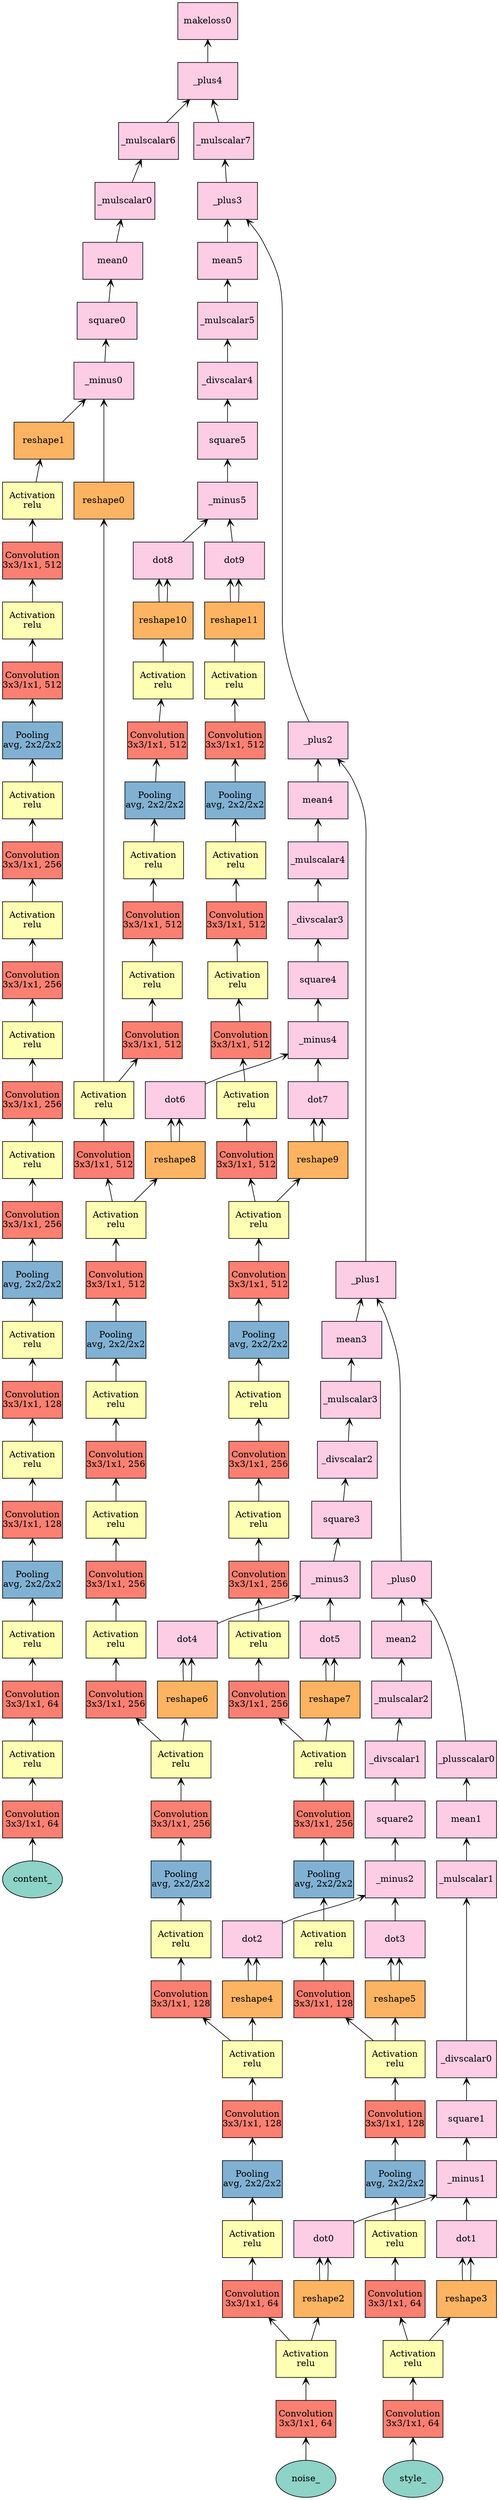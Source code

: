 digraph plot {
	noise_ [label=noise_ fillcolor="#8dd3c7" fixedsize=true height=0.8034 shape=oval style=filled width=1.3]
	noise_conv1_1 [label="Convolution\n3x3/1x1, 64" fillcolor="#fb8072" fixedsize=true height=0.8034 shape=box style=filled width=1.3]
	noise_relu1_1 [label="Activation\nrelu" fillcolor="#ffffb3" fixedsize=true height=0.8034 shape=box style=filled width=1.3]
	noise_conv1_2 [label="Convolution\n3x3/1x1, 64" fillcolor="#fb8072" fixedsize=true height=0.8034 shape=box style=filled width=1.3]
	noise_relu1_2 [label="Activation\nrelu" fillcolor="#ffffb3" fixedsize=true height=0.8034 shape=box style=filled width=1.3]
	noise_pool1 [label="Pooling\navg, 2x2/2x2" fillcolor="#80b1d3" fixedsize=true height=0.8034 shape=box style=filled width=1.3]
	noise_conv2_1 [label="Convolution\n3x3/1x1, 128" fillcolor="#fb8072" fixedsize=true height=0.8034 shape=box style=filled width=1.3]
	noise_relu2_1 [label="Activation\nrelu" fillcolor="#ffffb3" fixedsize=true height=0.8034 shape=box style=filled width=1.3]
	noise_conv2_2 [label="Convolution\n3x3/1x1, 128" fillcolor="#fb8072" fixedsize=true height=0.8034 shape=box style=filled width=1.3]
	noise_relu2_2 [label="Activation\nrelu" fillcolor="#ffffb3" fixedsize=true height=0.8034 shape=box style=filled width=1.3]
	noise_pool2 [label="Pooling\navg, 2x2/2x2" fillcolor="#80b1d3" fixedsize=true height=0.8034 shape=box style=filled width=1.3]
	noise_conv3_1 [label="Convolution\n3x3/1x1, 256" fillcolor="#fb8072" fixedsize=true height=0.8034 shape=box style=filled width=1.3]
	noise_relu3_1 [label="Activation\nrelu" fillcolor="#ffffb3" fixedsize=true height=0.8034 shape=box style=filled width=1.3]
	noise_conv3_2 [label="Convolution\n3x3/1x1, 256" fillcolor="#fb8072" fixedsize=true height=0.8034 shape=box style=filled width=1.3]
	noise_relu3_2 [label="Activation\nrelu" fillcolor="#ffffb3" fixedsize=true height=0.8034 shape=box style=filled width=1.3]
	noise_conv3_3 [label="Convolution\n3x3/1x1, 256" fillcolor="#fb8072" fixedsize=true height=0.8034 shape=box style=filled width=1.3]
	noise_relu3_3 [label="Activation\nrelu" fillcolor="#ffffb3" fixedsize=true height=0.8034 shape=box style=filled width=1.3]
	noise_conv3_4 [label="Convolution\n3x3/1x1, 256" fillcolor="#fb8072" fixedsize=true height=0.8034 shape=box style=filled width=1.3]
	noise_relu3_4 [label="Activation\nrelu" fillcolor="#ffffb3" fixedsize=true height=0.8034 shape=box style=filled width=1.3]
	noise_pool3 [label="Pooling\navg, 2x2/2x2" fillcolor="#80b1d3" fixedsize=true height=0.8034 shape=box style=filled width=1.3]
	noise_conv4_1 [label="Convolution\n3x3/1x1, 512" fillcolor="#fb8072" fixedsize=true height=0.8034 shape=box style=filled width=1.3]
	noise_relu4_1 [label="Activation\nrelu" fillcolor="#ffffb3" fixedsize=true height=0.8034 shape=box style=filled width=1.3]
	noise_conv4_2 [label="Convolution\n3x3/1x1, 512" fillcolor="#fb8072" fixedsize=true height=0.8034 shape=box style=filled width=1.3]
	noise_relu4_2 [label="Activation\nrelu" fillcolor="#ffffb3" fixedsize=true height=0.8034 shape=box style=filled width=1.3]
	reshape0 [label=reshape0 fillcolor="#fdb462" fixedsize=true height=0.8034 shape=box style=filled width=1.3]
	content_ [label=content_ fillcolor="#8dd3c7" fixedsize=true height=0.8034 shape=oval style=filled width=1.3]
	content_conv1_1 [label="Convolution\n3x3/1x1, 64" fillcolor="#fb8072" fixedsize=true height=0.8034 shape=box style=filled width=1.3]
	content_relu1_1 [label="Activation\nrelu" fillcolor="#ffffb3" fixedsize=true height=0.8034 shape=box style=filled width=1.3]
	content_conv1_2 [label="Convolution\n3x3/1x1, 64" fillcolor="#fb8072" fixedsize=true height=0.8034 shape=box style=filled width=1.3]
	content_relu1_2 [label="Activation\nrelu" fillcolor="#ffffb3" fixedsize=true height=0.8034 shape=box style=filled width=1.3]
	content_pool1 [label="Pooling\navg, 2x2/2x2" fillcolor="#80b1d3" fixedsize=true height=0.8034 shape=box style=filled width=1.3]
	content_conv2_1 [label="Convolution\n3x3/1x1, 128" fillcolor="#fb8072" fixedsize=true height=0.8034 shape=box style=filled width=1.3]
	content_relu2_1 [label="Activation\nrelu" fillcolor="#ffffb3" fixedsize=true height=0.8034 shape=box style=filled width=1.3]
	content_conv2_2 [label="Convolution\n3x3/1x1, 128" fillcolor="#fb8072" fixedsize=true height=0.8034 shape=box style=filled width=1.3]
	content_relu2_2 [label="Activation\nrelu" fillcolor="#ffffb3" fixedsize=true height=0.8034 shape=box style=filled width=1.3]
	content_pool2 [label="Pooling\navg, 2x2/2x2" fillcolor="#80b1d3" fixedsize=true height=0.8034 shape=box style=filled width=1.3]
	content_conv3_1 [label="Convolution\n3x3/1x1, 256" fillcolor="#fb8072" fixedsize=true height=0.8034 shape=box style=filled width=1.3]
	content_relu3_1 [label="Activation\nrelu" fillcolor="#ffffb3" fixedsize=true height=0.8034 shape=box style=filled width=1.3]
	content_conv3_2 [label="Convolution\n3x3/1x1, 256" fillcolor="#fb8072" fixedsize=true height=0.8034 shape=box style=filled width=1.3]
	content_relu3_2 [label="Activation\nrelu" fillcolor="#ffffb3" fixedsize=true height=0.8034 shape=box style=filled width=1.3]
	content_conv3_3 [label="Convolution\n3x3/1x1, 256" fillcolor="#fb8072" fixedsize=true height=0.8034 shape=box style=filled width=1.3]
	content_relu3_3 [label="Activation\nrelu" fillcolor="#ffffb3" fixedsize=true height=0.8034 shape=box style=filled width=1.3]
	content_conv3_4 [label="Convolution\n3x3/1x1, 256" fillcolor="#fb8072" fixedsize=true height=0.8034 shape=box style=filled width=1.3]
	content_relu3_4 [label="Activation\nrelu" fillcolor="#ffffb3" fixedsize=true height=0.8034 shape=box style=filled width=1.3]
	content_pool3 [label="Pooling\navg, 2x2/2x2" fillcolor="#80b1d3" fixedsize=true height=0.8034 shape=box style=filled width=1.3]
	content_conv4_1 [label="Convolution\n3x3/1x1, 512" fillcolor="#fb8072" fixedsize=true height=0.8034 shape=box style=filled width=1.3]
	content_relu4_1 [label="Activation\nrelu" fillcolor="#ffffb3" fixedsize=true height=0.8034 shape=box style=filled width=1.3]
	content_conv4_2 [label="Convolution\n3x3/1x1, 512" fillcolor="#fb8072" fixedsize=true height=0.8034 shape=box style=filled width=1.3]
	content_relu4_2 [label="Activation\nrelu" fillcolor="#ffffb3" fixedsize=true height=0.8034 shape=box style=filled width=1.3]
	reshape1 [label=reshape1 fillcolor="#fdb462" fixedsize=true height=0.8034 shape=box style=filled width=1.3]
	_minus0 [label=_minus0 fillcolor="#fccde5" fixedsize=true height=0.8034 shape=box style=filled width=1.3]
	square0 [label=square0 fillcolor="#fccde5" fixedsize=true height=0.8034 shape=box style=filled width=1.3]
	mean0 [label=mean0 fillcolor="#fccde5" fixedsize=true height=0.8034 shape=box style=filled width=1.3]
	_mulscalar0 [label=_mulscalar0 fillcolor="#fccde5" fixedsize=true height=0.8034 shape=box style=filled width=1.3]
	_mulscalar6 [label=_mulscalar6 fillcolor="#fccde5" fixedsize=true height=0.8034 shape=box style=filled width=1.3]
	reshape2 [label=reshape2 fillcolor="#fdb462" fixedsize=true height=0.8034 shape=box style=filled width=1.3]
	dot0 [label=dot0 fillcolor="#fccde5" fixedsize=true height=0.8034 shape=box style=filled width=1.3]
	style_ [label=style_ fillcolor="#8dd3c7" fixedsize=true height=0.8034 shape=oval style=filled width=1.3]
	style_conv1_1 [label="Convolution\n3x3/1x1, 64" fillcolor="#fb8072" fixedsize=true height=0.8034 shape=box style=filled width=1.3]
	style_relu1_1 [label="Activation\nrelu" fillcolor="#ffffb3" fixedsize=true height=0.8034 shape=box style=filled width=1.3]
	reshape3 [label=reshape3 fillcolor="#fdb462" fixedsize=true height=0.8034 shape=box style=filled width=1.3]
	dot1 [label=dot1 fillcolor="#fccde5" fixedsize=true height=0.8034 shape=box style=filled width=1.3]
	_minus1 [label=_minus1 fillcolor="#fccde5" fixedsize=true height=0.8034 shape=box style=filled width=1.3]
	square1 [label=square1 fillcolor="#fccde5" fixedsize=true height=0.8034 shape=box style=filled width=1.3]
	_divscalar0 [label=_divscalar0 fillcolor="#fccde5" fixedsize=true height=0.8034 shape=box style=filled width=1.3]
	_mulscalar1 [label=_mulscalar1 fillcolor="#fccde5" fixedsize=true height=0.8034 shape=box style=filled width=1.3]
	mean1 [label=mean1 fillcolor="#fccde5" fixedsize=true height=0.8034 shape=box style=filled width=1.3]
	_plusscalar0 [label=_plusscalar0 fillcolor="#fccde5" fixedsize=true height=0.8034 shape=box style=filled width=1.3]
	reshape4 [label=reshape4 fillcolor="#fdb462" fixedsize=true height=0.8034 shape=box style=filled width=1.3]
	dot2 [label=dot2 fillcolor="#fccde5" fixedsize=true height=0.8034 shape=box style=filled width=1.3]
	style_conv1_2 [label="Convolution\n3x3/1x1, 64" fillcolor="#fb8072" fixedsize=true height=0.8034 shape=box style=filled width=1.3]
	style_relu1_2 [label="Activation\nrelu" fillcolor="#ffffb3" fixedsize=true height=0.8034 shape=box style=filled width=1.3]
	style_pool1 [label="Pooling\navg, 2x2/2x2" fillcolor="#80b1d3" fixedsize=true height=0.8034 shape=box style=filled width=1.3]
	style_conv2_1 [label="Convolution\n3x3/1x1, 128" fillcolor="#fb8072" fixedsize=true height=0.8034 shape=box style=filled width=1.3]
	style_relu2_1 [label="Activation\nrelu" fillcolor="#ffffb3" fixedsize=true height=0.8034 shape=box style=filled width=1.3]
	reshape5 [label=reshape5 fillcolor="#fdb462" fixedsize=true height=0.8034 shape=box style=filled width=1.3]
	dot3 [label=dot3 fillcolor="#fccde5" fixedsize=true height=0.8034 shape=box style=filled width=1.3]
	_minus2 [label=_minus2 fillcolor="#fccde5" fixedsize=true height=0.8034 shape=box style=filled width=1.3]
	square2 [label=square2 fillcolor="#fccde5" fixedsize=true height=0.8034 shape=box style=filled width=1.3]
	_divscalar1 [label=_divscalar1 fillcolor="#fccde5" fixedsize=true height=0.8034 shape=box style=filled width=1.3]
	_mulscalar2 [label=_mulscalar2 fillcolor="#fccde5" fixedsize=true height=0.8034 shape=box style=filled width=1.3]
	mean2 [label=mean2 fillcolor="#fccde5" fixedsize=true height=0.8034 shape=box style=filled width=1.3]
	_plus0 [label=_plus0 fillcolor="#fccde5" fixedsize=true height=0.8034 shape=box style=filled width=1.3]
	reshape6 [label=reshape6 fillcolor="#fdb462" fixedsize=true height=0.8034 shape=box style=filled width=1.3]
	dot4 [label=dot4 fillcolor="#fccde5" fixedsize=true height=0.8034 shape=box style=filled width=1.3]
	style_conv2_2 [label="Convolution\n3x3/1x1, 128" fillcolor="#fb8072" fixedsize=true height=0.8034 shape=box style=filled width=1.3]
	style_relu2_2 [label="Activation\nrelu" fillcolor="#ffffb3" fixedsize=true height=0.8034 shape=box style=filled width=1.3]
	style_pool2 [label="Pooling\navg, 2x2/2x2" fillcolor="#80b1d3" fixedsize=true height=0.8034 shape=box style=filled width=1.3]
	style_conv3_1 [label="Convolution\n3x3/1x1, 256" fillcolor="#fb8072" fixedsize=true height=0.8034 shape=box style=filled width=1.3]
	style_relu3_1 [label="Activation\nrelu" fillcolor="#ffffb3" fixedsize=true height=0.8034 shape=box style=filled width=1.3]
	reshape7 [label=reshape7 fillcolor="#fdb462" fixedsize=true height=0.8034 shape=box style=filled width=1.3]
	dot5 [label=dot5 fillcolor="#fccde5" fixedsize=true height=0.8034 shape=box style=filled width=1.3]
	_minus3 [label=_minus3 fillcolor="#fccde5" fixedsize=true height=0.8034 shape=box style=filled width=1.3]
	square3 [label=square3 fillcolor="#fccde5" fixedsize=true height=0.8034 shape=box style=filled width=1.3]
	_divscalar2 [label=_divscalar2 fillcolor="#fccde5" fixedsize=true height=0.8034 shape=box style=filled width=1.3]
	_mulscalar3 [label=_mulscalar3 fillcolor="#fccde5" fixedsize=true height=0.8034 shape=box style=filled width=1.3]
	mean3 [label=mean3 fillcolor="#fccde5" fixedsize=true height=0.8034 shape=box style=filled width=1.3]
	_plus1 [label=_plus1 fillcolor="#fccde5" fixedsize=true height=0.8034 shape=box style=filled width=1.3]
	reshape8 [label=reshape8 fillcolor="#fdb462" fixedsize=true height=0.8034 shape=box style=filled width=1.3]
	dot6 [label=dot6 fillcolor="#fccde5" fixedsize=true height=0.8034 shape=box style=filled width=1.3]
	style_conv3_2 [label="Convolution\n3x3/1x1, 256" fillcolor="#fb8072" fixedsize=true height=0.8034 shape=box style=filled width=1.3]
	style_relu3_2 [label="Activation\nrelu" fillcolor="#ffffb3" fixedsize=true height=0.8034 shape=box style=filled width=1.3]
	style_conv3_3 [label="Convolution\n3x3/1x1, 256" fillcolor="#fb8072" fixedsize=true height=0.8034 shape=box style=filled width=1.3]
	style_relu3_3 [label="Activation\nrelu" fillcolor="#ffffb3" fixedsize=true height=0.8034 shape=box style=filled width=1.3]
	style_conv3_4 [label="Convolution\n3x3/1x1, 256" fillcolor="#fb8072" fixedsize=true height=0.8034 shape=box style=filled width=1.3]
	style_relu3_4 [label="Activation\nrelu" fillcolor="#ffffb3" fixedsize=true height=0.8034 shape=box style=filled width=1.3]
	style_pool3 [label="Pooling\navg, 2x2/2x2" fillcolor="#80b1d3" fixedsize=true height=0.8034 shape=box style=filled width=1.3]
	style_conv4_1 [label="Convolution\n3x3/1x1, 512" fillcolor="#fb8072" fixedsize=true height=0.8034 shape=box style=filled width=1.3]
	style_relu4_1 [label="Activation\nrelu" fillcolor="#ffffb3" fixedsize=true height=0.8034 shape=box style=filled width=1.3]
	reshape9 [label=reshape9 fillcolor="#fdb462" fixedsize=true height=0.8034 shape=box style=filled width=1.3]
	dot7 [label=dot7 fillcolor="#fccde5" fixedsize=true height=0.8034 shape=box style=filled width=1.3]
	_minus4 [label=_minus4 fillcolor="#fccde5" fixedsize=true height=0.8034 shape=box style=filled width=1.3]
	square4 [label=square4 fillcolor="#fccde5" fixedsize=true height=0.8034 shape=box style=filled width=1.3]
	_divscalar3 [label=_divscalar3 fillcolor="#fccde5" fixedsize=true height=0.8034 shape=box style=filled width=1.3]
	_mulscalar4 [label=_mulscalar4 fillcolor="#fccde5" fixedsize=true height=0.8034 shape=box style=filled width=1.3]
	mean4 [label=mean4 fillcolor="#fccde5" fixedsize=true height=0.8034 shape=box style=filled width=1.3]
	_plus2 [label=_plus2 fillcolor="#fccde5" fixedsize=true height=0.8034 shape=box style=filled width=1.3]
	noise_conv4_3 [label="Convolution\n3x3/1x1, 512" fillcolor="#fb8072" fixedsize=true height=0.8034 shape=box style=filled width=1.3]
	noise_relu4_3 [label="Activation\nrelu" fillcolor="#ffffb3" fixedsize=true height=0.8034 shape=box style=filled width=1.3]
	noise_conv4_4 [label="Convolution\n3x3/1x1, 512" fillcolor="#fb8072" fixedsize=true height=0.8034 shape=box style=filled width=1.3]
	noise_relu4_4 [label="Activation\nrelu" fillcolor="#ffffb3" fixedsize=true height=0.8034 shape=box style=filled width=1.3]
	noise_pool4 [label="Pooling\navg, 2x2/2x2" fillcolor="#80b1d3" fixedsize=true height=0.8034 shape=box style=filled width=1.3]
	noise_conv5_1 [label="Convolution\n3x3/1x1, 512" fillcolor="#fb8072" fixedsize=true height=0.8034 shape=box style=filled width=1.3]
	noise_relu5_1 [label="Activation\nrelu" fillcolor="#ffffb3" fixedsize=true height=0.8034 shape=box style=filled width=1.3]
	reshape10 [label=reshape10 fillcolor="#fdb462" fixedsize=true height=0.8034 shape=box style=filled width=1.3]
	dot8 [label=dot8 fillcolor="#fccde5" fixedsize=true height=0.8034 shape=box style=filled width=1.3]
	style_conv4_2 [label="Convolution\n3x3/1x1, 512" fillcolor="#fb8072" fixedsize=true height=0.8034 shape=box style=filled width=1.3]
	style_relu4_2 [label="Activation\nrelu" fillcolor="#ffffb3" fixedsize=true height=0.8034 shape=box style=filled width=1.3]
	style_conv4_3 [label="Convolution\n3x3/1x1, 512" fillcolor="#fb8072" fixedsize=true height=0.8034 shape=box style=filled width=1.3]
	style_relu4_3 [label="Activation\nrelu" fillcolor="#ffffb3" fixedsize=true height=0.8034 shape=box style=filled width=1.3]
	style_conv4_4 [label="Convolution\n3x3/1x1, 512" fillcolor="#fb8072" fixedsize=true height=0.8034 shape=box style=filled width=1.3]
	style_relu4_4 [label="Activation\nrelu" fillcolor="#ffffb3" fixedsize=true height=0.8034 shape=box style=filled width=1.3]
	style_pool4 [label="Pooling\navg, 2x2/2x2" fillcolor="#80b1d3" fixedsize=true height=0.8034 shape=box style=filled width=1.3]
	style_conv5_1 [label="Convolution\n3x3/1x1, 512" fillcolor="#fb8072" fixedsize=true height=0.8034 shape=box style=filled width=1.3]
	style_relu5_1 [label="Activation\nrelu" fillcolor="#ffffb3" fixedsize=true height=0.8034 shape=box style=filled width=1.3]
	reshape11 [label=reshape11 fillcolor="#fdb462" fixedsize=true height=0.8034 shape=box style=filled width=1.3]
	dot9 [label=dot9 fillcolor="#fccde5" fixedsize=true height=0.8034 shape=box style=filled width=1.3]
	_minus5 [label=_minus5 fillcolor="#fccde5" fixedsize=true height=0.8034 shape=box style=filled width=1.3]
	square5 [label=square5 fillcolor="#fccde5" fixedsize=true height=0.8034 shape=box style=filled width=1.3]
	_divscalar4 [label=_divscalar4 fillcolor="#fccde5" fixedsize=true height=0.8034 shape=box style=filled width=1.3]
	_mulscalar5 [label=_mulscalar5 fillcolor="#fccde5" fixedsize=true height=0.8034 shape=box style=filled width=1.3]
	mean5 [label=mean5 fillcolor="#fccde5" fixedsize=true height=0.8034 shape=box style=filled width=1.3]
	_plus3 [label=_plus3 fillcolor="#fccde5" fixedsize=true height=0.8034 shape=box style=filled width=1.3]
	_mulscalar7 [label=_mulscalar7 fillcolor="#fccde5" fixedsize=true height=0.8034 shape=box style=filled width=1.3]
	_plus4 [label=_plus4 fillcolor="#fccde5" fixedsize=true height=0.8034 shape=box style=filled width=1.3]
	makeloss0 [label=makeloss0 fillcolor="#fccde5" fixedsize=true height=0.8034 shape=box style=filled width=1.3]
	noise_conv1_1 -> noise_ [arrowtail=open dir=back]
	noise_relu1_1 -> noise_conv1_1 [arrowtail=open dir=back]
	noise_conv1_2 -> noise_relu1_1 [arrowtail=open dir=back]
	noise_relu1_2 -> noise_conv1_2 [arrowtail=open dir=back]
	noise_pool1 -> noise_relu1_2 [arrowtail=open dir=back]
	noise_conv2_1 -> noise_pool1 [arrowtail=open dir=back]
	noise_relu2_1 -> noise_conv2_1 [arrowtail=open dir=back]
	noise_conv2_2 -> noise_relu2_1 [arrowtail=open dir=back]
	noise_relu2_2 -> noise_conv2_2 [arrowtail=open dir=back]
	noise_pool2 -> noise_relu2_2 [arrowtail=open dir=back]
	noise_conv3_1 -> noise_pool2 [arrowtail=open dir=back]
	noise_relu3_1 -> noise_conv3_1 [arrowtail=open dir=back]
	noise_conv3_2 -> noise_relu3_1 [arrowtail=open dir=back]
	noise_relu3_2 -> noise_conv3_2 [arrowtail=open dir=back]
	noise_conv3_3 -> noise_relu3_2 [arrowtail=open dir=back]
	noise_relu3_3 -> noise_conv3_3 [arrowtail=open dir=back]
	noise_conv3_4 -> noise_relu3_3 [arrowtail=open dir=back]
	noise_relu3_4 -> noise_conv3_4 [arrowtail=open dir=back]
	noise_pool3 -> noise_relu3_4 [arrowtail=open dir=back]
	noise_conv4_1 -> noise_pool3 [arrowtail=open dir=back]
	noise_relu4_1 -> noise_conv4_1 [arrowtail=open dir=back]
	noise_conv4_2 -> noise_relu4_1 [arrowtail=open dir=back]
	noise_relu4_2 -> noise_conv4_2 [arrowtail=open dir=back]
	reshape0 -> noise_relu4_2 [arrowtail=open dir=back]
	content_conv1_1 -> content_ [arrowtail=open dir=back]
	content_relu1_1 -> content_conv1_1 [arrowtail=open dir=back]
	content_conv1_2 -> content_relu1_1 [arrowtail=open dir=back]
	content_relu1_2 -> content_conv1_2 [arrowtail=open dir=back]
	content_pool1 -> content_relu1_2 [arrowtail=open dir=back]
	content_conv2_1 -> content_pool1 [arrowtail=open dir=back]
	content_relu2_1 -> content_conv2_1 [arrowtail=open dir=back]
	content_conv2_2 -> content_relu2_1 [arrowtail=open dir=back]
	content_relu2_2 -> content_conv2_2 [arrowtail=open dir=back]
	content_pool2 -> content_relu2_2 [arrowtail=open dir=back]
	content_conv3_1 -> content_pool2 [arrowtail=open dir=back]
	content_relu3_1 -> content_conv3_1 [arrowtail=open dir=back]
	content_conv3_2 -> content_relu3_1 [arrowtail=open dir=back]
	content_relu3_2 -> content_conv3_2 [arrowtail=open dir=back]
	content_conv3_3 -> content_relu3_2 [arrowtail=open dir=back]
	content_relu3_3 -> content_conv3_3 [arrowtail=open dir=back]
	content_conv3_4 -> content_relu3_3 [arrowtail=open dir=back]
	content_relu3_4 -> content_conv3_4 [arrowtail=open dir=back]
	content_pool3 -> content_relu3_4 [arrowtail=open dir=back]
	content_conv4_1 -> content_pool3 [arrowtail=open dir=back]
	content_relu4_1 -> content_conv4_1 [arrowtail=open dir=back]
	content_conv4_2 -> content_relu4_1 [arrowtail=open dir=back]
	content_relu4_2 -> content_conv4_2 [arrowtail=open dir=back]
	reshape1 -> content_relu4_2 [arrowtail=open dir=back]
	_minus0 -> reshape0 [arrowtail=open dir=back]
	_minus0 -> reshape1 [arrowtail=open dir=back]
	square0 -> _minus0 [arrowtail=open dir=back]
	mean0 -> square0 [arrowtail=open dir=back]
	_mulscalar0 -> mean0 [arrowtail=open dir=back]
	_mulscalar6 -> _mulscalar0 [arrowtail=open dir=back]
	reshape2 -> noise_relu1_1 [arrowtail=open dir=back]
	dot0 -> reshape2 [arrowtail=open dir=back]
	dot0 -> reshape2 [arrowtail=open dir=back]
	style_conv1_1 -> style_ [arrowtail=open dir=back]
	style_relu1_1 -> style_conv1_1 [arrowtail=open dir=back]
	reshape3 -> style_relu1_1 [arrowtail=open dir=back]
	dot1 -> reshape3 [arrowtail=open dir=back]
	dot1 -> reshape3 [arrowtail=open dir=back]
	_minus1 -> dot0 [arrowtail=open dir=back]
	_minus1 -> dot1 [arrowtail=open dir=back]
	square1 -> _minus1 [arrowtail=open dir=back]
	_divscalar0 -> square1 [arrowtail=open dir=back]
	_mulscalar1 -> _divscalar0 [arrowtail=open dir=back]
	mean1 -> _mulscalar1 [arrowtail=open dir=back]
	_plusscalar0 -> mean1 [arrowtail=open dir=back]
	reshape4 -> noise_relu2_1 [arrowtail=open dir=back]
	dot2 -> reshape4 [arrowtail=open dir=back]
	dot2 -> reshape4 [arrowtail=open dir=back]
	style_conv1_2 -> style_relu1_1 [arrowtail=open dir=back]
	style_relu1_2 -> style_conv1_2 [arrowtail=open dir=back]
	style_pool1 -> style_relu1_2 [arrowtail=open dir=back]
	style_conv2_1 -> style_pool1 [arrowtail=open dir=back]
	style_relu2_1 -> style_conv2_1 [arrowtail=open dir=back]
	reshape5 -> style_relu2_1 [arrowtail=open dir=back]
	dot3 -> reshape5 [arrowtail=open dir=back]
	dot3 -> reshape5 [arrowtail=open dir=back]
	_minus2 -> dot2 [arrowtail=open dir=back]
	_minus2 -> dot3 [arrowtail=open dir=back]
	square2 -> _minus2 [arrowtail=open dir=back]
	_divscalar1 -> square2 [arrowtail=open dir=back]
	_mulscalar2 -> _divscalar1 [arrowtail=open dir=back]
	mean2 -> _mulscalar2 [arrowtail=open dir=back]
	_plus0 -> _plusscalar0 [arrowtail=open dir=back]
	_plus0 -> mean2 [arrowtail=open dir=back]
	reshape6 -> noise_relu3_1 [arrowtail=open dir=back]
	dot4 -> reshape6 [arrowtail=open dir=back]
	dot4 -> reshape6 [arrowtail=open dir=back]
	style_conv2_2 -> style_relu2_1 [arrowtail=open dir=back]
	style_relu2_2 -> style_conv2_2 [arrowtail=open dir=back]
	style_pool2 -> style_relu2_2 [arrowtail=open dir=back]
	style_conv3_1 -> style_pool2 [arrowtail=open dir=back]
	style_relu3_1 -> style_conv3_1 [arrowtail=open dir=back]
	reshape7 -> style_relu3_1 [arrowtail=open dir=back]
	dot5 -> reshape7 [arrowtail=open dir=back]
	dot5 -> reshape7 [arrowtail=open dir=back]
	_minus3 -> dot4 [arrowtail=open dir=back]
	_minus3 -> dot5 [arrowtail=open dir=back]
	square3 -> _minus3 [arrowtail=open dir=back]
	_divscalar2 -> square3 [arrowtail=open dir=back]
	_mulscalar3 -> _divscalar2 [arrowtail=open dir=back]
	mean3 -> _mulscalar3 [arrowtail=open dir=back]
	_plus1 -> _plus0 [arrowtail=open dir=back]
	_plus1 -> mean3 [arrowtail=open dir=back]
	reshape8 -> noise_relu4_1 [arrowtail=open dir=back]
	dot6 -> reshape8 [arrowtail=open dir=back]
	dot6 -> reshape8 [arrowtail=open dir=back]
	style_conv3_2 -> style_relu3_1 [arrowtail=open dir=back]
	style_relu3_2 -> style_conv3_2 [arrowtail=open dir=back]
	style_conv3_3 -> style_relu3_2 [arrowtail=open dir=back]
	style_relu3_3 -> style_conv3_3 [arrowtail=open dir=back]
	style_conv3_4 -> style_relu3_3 [arrowtail=open dir=back]
	style_relu3_4 -> style_conv3_4 [arrowtail=open dir=back]
	style_pool3 -> style_relu3_4 [arrowtail=open dir=back]
	style_conv4_1 -> style_pool3 [arrowtail=open dir=back]
	style_relu4_1 -> style_conv4_1 [arrowtail=open dir=back]
	reshape9 -> style_relu4_1 [arrowtail=open dir=back]
	dot7 -> reshape9 [arrowtail=open dir=back]
	dot7 -> reshape9 [arrowtail=open dir=back]
	_minus4 -> dot6 [arrowtail=open dir=back]
	_minus4 -> dot7 [arrowtail=open dir=back]
	square4 -> _minus4 [arrowtail=open dir=back]
	_divscalar3 -> square4 [arrowtail=open dir=back]
	_mulscalar4 -> _divscalar3 [arrowtail=open dir=back]
	mean4 -> _mulscalar4 [arrowtail=open dir=back]
	_plus2 -> _plus1 [arrowtail=open dir=back]
	_plus2 -> mean4 [arrowtail=open dir=back]
	noise_conv4_3 -> noise_relu4_2 [arrowtail=open dir=back]
	noise_relu4_3 -> noise_conv4_3 [arrowtail=open dir=back]
	noise_conv4_4 -> noise_relu4_3 [arrowtail=open dir=back]
	noise_relu4_4 -> noise_conv4_4 [arrowtail=open dir=back]
	noise_pool4 -> noise_relu4_4 [arrowtail=open dir=back]
	noise_conv5_1 -> noise_pool4 [arrowtail=open dir=back]
	noise_relu5_1 -> noise_conv5_1 [arrowtail=open dir=back]
	reshape10 -> noise_relu5_1 [arrowtail=open dir=back]
	dot8 -> reshape10 [arrowtail=open dir=back]
	dot8 -> reshape10 [arrowtail=open dir=back]
	style_conv4_2 -> style_relu4_1 [arrowtail=open dir=back]
	style_relu4_2 -> style_conv4_2 [arrowtail=open dir=back]
	style_conv4_3 -> style_relu4_2 [arrowtail=open dir=back]
	style_relu4_3 -> style_conv4_3 [arrowtail=open dir=back]
	style_conv4_4 -> style_relu4_3 [arrowtail=open dir=back]
	style_relu4_4 -> style_conv4_4 [arrowtail=open dir=back]
	style_pool4 -> style_relu4_4 [arrowtail=open dir=back]
	style_conv5_1 -> style_pool4 [arrowtail=open dir=back]
	style_relu5_1 -> style_conv5_1 [arrowtail=open dir=back]
	reshape11 -> style_relu5_1 [arrowtail=open dir=back]
	dot9 -> reshape11 [arrowtail=open dir=back]
	dot9 -> reshape11 [arrowtail=open dir=back]
	_minus5 -> dot8 [arrowtail=open dir=back]
	_minus5 -> dot9 [arrowtail=open dir=back]
	square5 -> _minus5 [arrowtail=open dir=back]
	_divscalar4 -> square5 [arrowtail=open dir=back]
	_mulscalar5 -> _divscalar4 [arrowtail=open dir=back]
	mean5 -> _mulscalar5 [arrowtail=open dir=back]
	_plus3 -> _plus2 [arrowtail=open dir=back]
	_plus3 -> mean5 [arrowtail=open dir=back]
	_mulscalar7 -> _plus3 [arrowtail=open dir=back]
	_plus4 -> _mulscalar6 [arrowtail=open dir=back]
	_plus4 -> _mulscalar7 [arrowtail=open dir=back]
	makeloss0 -> _plus4 [arrowtail=open dir=back]
}
